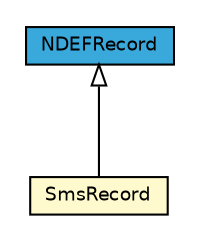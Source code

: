 #!/usr/local/bin/dot
#
# Class diagram 
# Generated by UMLGraph version R5_7_2-3-gee82a7 (http://www.umlgraph.org/)
#

digraph G {
	edge [fontname="Helvetica",fontsize=10,labelfontname="Helvetica",labelfontsize=10];
	node [fontname="Helvetica",fontsize=10,shape=plaintext];
	nodesep=0.25;
	ranksep=0.5;
	// com.st.st25sdk.ndef.NDEFRecord
	c31568 [label=<<table title="com.st.st25sdk.ndef.NDEFRecord" border="0" cellborder="1" cellspacing="0" cellpadding="2" port="p" bgcolor="#39a9dc" href="./NDEFRecord.html">
		<tr><td><table border="0" cellspacing="0" cellpadding="1">
<tr><td align="center" balign="center"> NDEFRecord </td></tr>
		</table></td></tr>
		</table>>, URL="./NDEFRecord.html", fontname="Helvetica", fontcolor="black", fontsize=9.0];
	// com.st.st25sdk.ndef.SmsRecord
	c31574 [label=<<table title="com.st.st25sdk.ndef.SmsRecord" border="0" cellborder="1" cellspacing="0" cellpadding="2" port="p" bgcolor="lemonChiffon" href="./SmsRecord.html">
		<tr><td><table border="0" cellspacing="0" cellpadding="1">
<tr><td align="center" balign="center"> SmsRecord </td></tr>
		</table></td></tr>
		</table>>, URL="./SmsRecord.html", fontname="Helvetica", fontcolor="black", fontsize=9.0];
	//com.st.st25sdk.ndef.SmsRecord extends com.st.st25sdk.ndef.NDEFRecord
	c31568:p -> c31574:p [dir=back,arrowtail=empty];
}

